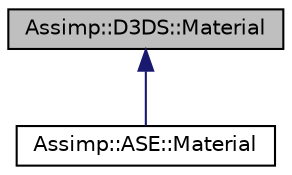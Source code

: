 digraph "Assimp::D3DS::Material"
{
  edge [fontname="Helvetica",fontsize="10",labelfontname="Helvetica",labelfontsize="10"];
  node [fontname="Helvetica",fontsize="10",shape=record];
  Node1 [label="Assimp::D3DS::Material",height=0.2,width=0.4,color="black", fillcolor="grey75", style="filled", fontcolor="black"];
  Node1 -> Node2 [dir="back",color="midnightblue",fontsize="10",style="solid",fontname="Helvetica"];
  Node2 [label="Assimp::ASE::Material",height=0.2,width=0.4,color="black", fillcolor="white", style="filled",URL="$struct_assimp_1_1_a_s_e_1_1_material.html"];
}

